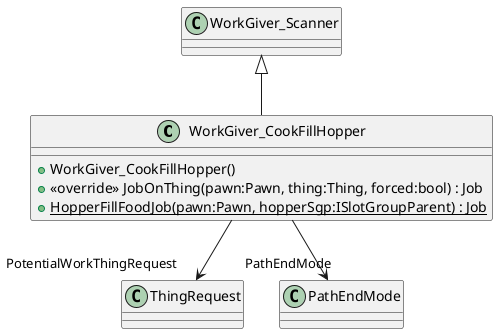 @startuml
class WorkGiver_CookFillHopper {
    + WorkGiver_CookFillHopper()
    + <<override>> JobOnThing(pawn:Pawn, thing:Thing, forced:bool) : Job
    + {static} HopperFillFoodJob(pawn:Pawn, hopperSgp:ISlotGroupParent) : Job
}
WorkGiver_Scanner <|-- WorkGiver_CookFillHopper
WorkGiver_CookFillHopper --> "PotentialWorkThingRequest" ThingRequest
WorkGiver_CookFillHopper --> "PathEndMode" PathEndMode
@enduml
